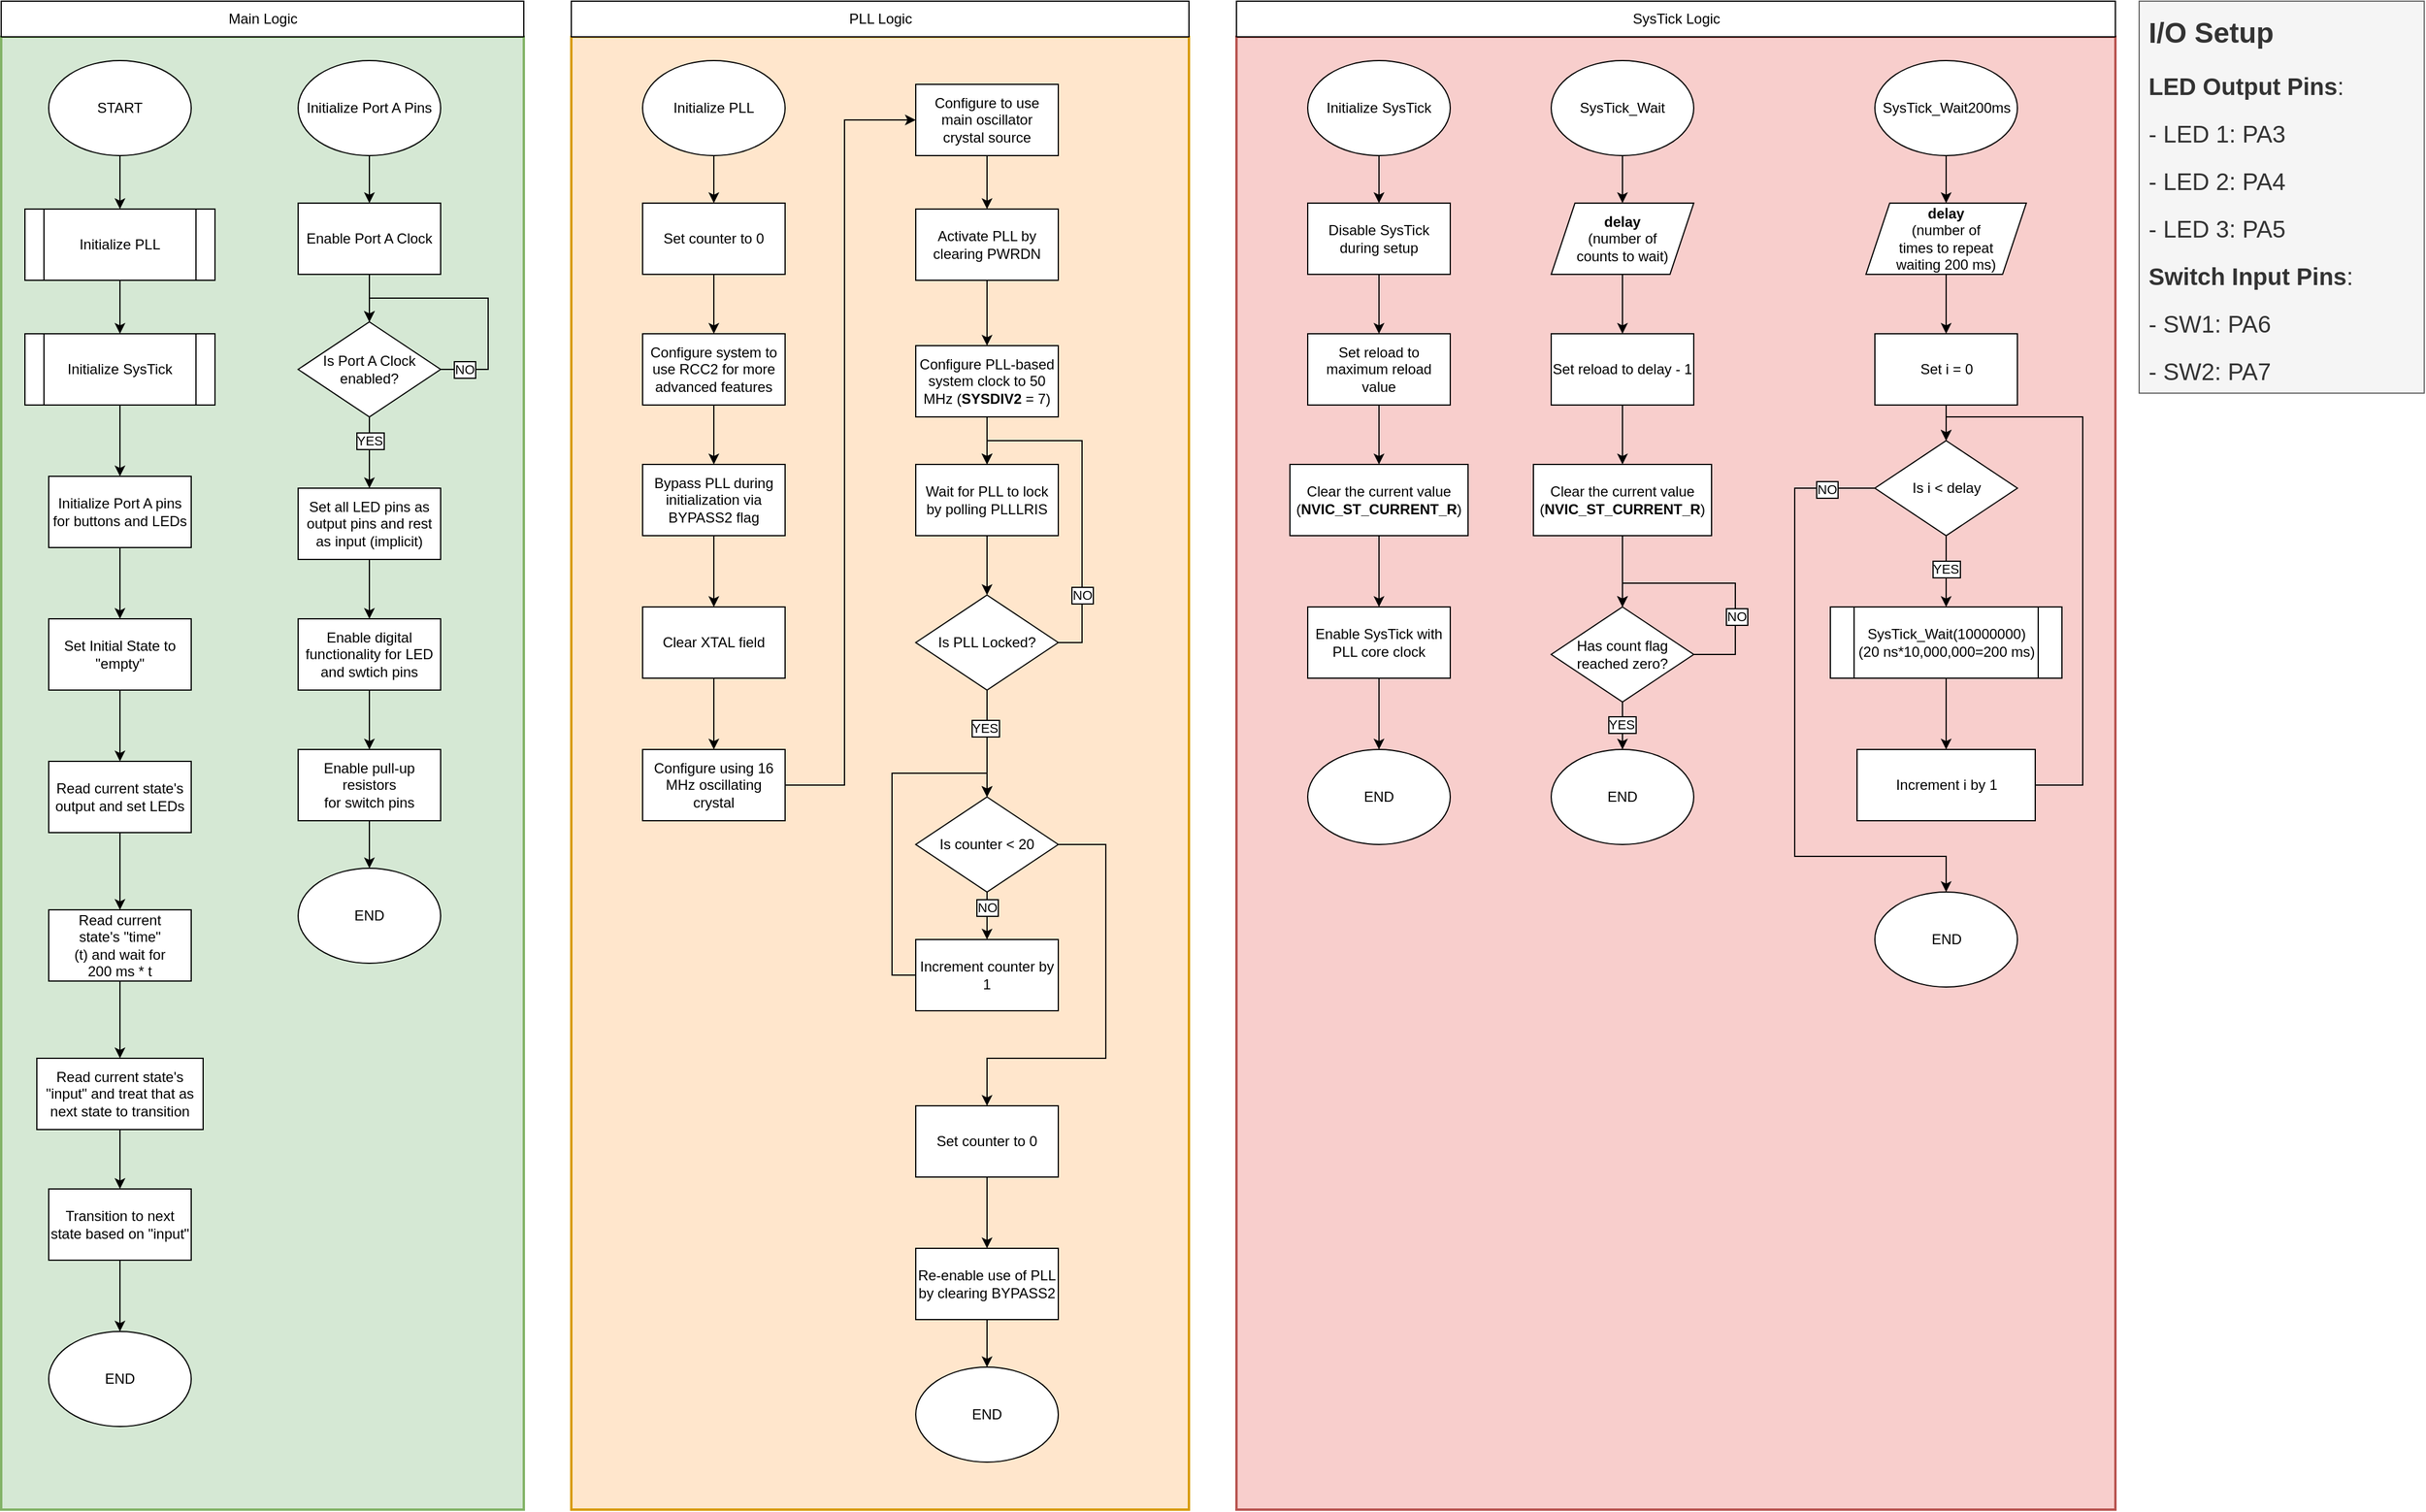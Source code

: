 <mxfile version="24.7.17">
  <diagram name="Page-1" id="Ybv_6fyQBnr24Chx0Xx0">
    <mxGraphModel dx="2442" dy="1662" grid="1" gridSize="10" guides="1" tooltips="1" connect="1" arrows="1" fold="1" page="1" pageScale="1" pageWidth="850" pageHeight="1100" math="0" shadow="0">
      <root>
        <mxCell id="0" />
        <mxCell id="1" parent="0" />
        <mxCell id="ixC7fo_xBta1fvAIzJk8-229" value="" style="rounded=0;whiteSpace=wrap;html=1;labelBorderColor=none;fillColor=#f8cecc;strokeWidth=2;strokeColor=#b85450;movable=0;resizable=0;rotatable=0;deletable=0;editable=0;locked=1;connectable=0;fillStyle=auto;" parent="1" vertex="1">
          <mxGeometry x="1080" y="40" width="740" height="1240" as="geometry" />
        </mxCell>
        <mxCell id="biSiaxHi5aM3qk9tD5Wr-33" value="" style="rounded=0;whiteSpace=wrap;html=1;labelBorderColor=none;fillColor=#d5e8d4;strokeWidth=2;strokeColor=#82b366;movable=0;resizable=0;rotatable=0;deletable=0;editable=0;locked=1;connectable=0;" parent="1" vertex="1">
          <mxGeometry x="40" y="40" width="440" height="1240" as="geometry" />
        </mxCell>
        <mxCell id="wnI7fO-KCwpsSU5Vq7I_-2" value="" style="edgeStyle=orthogonalEdgeStyle;rounded=0;orthogonalLoop=1;jettySize=auto;html=1;" edge="1" parent="1" source="biSiaxHi5aM3qk9tD5Wr-11" target="biSiaxHi5aM3qk9tD5Wr-17">
          <mxGeometry relative="1" as="geometry" />
        </mxCell>
        <mxCell id="biSiaxHi5aM3qk9tD5Wr-11" value="START" style="ellipse;whiteSpace=wrap;html=1;" parent="1" vertex="1">
          <mxGeometry x="80" y="60" width="120" height="80" as="geometry" />
        </mxCell>
        <mxCell id="wnI7fO-KCwpsSU5Vq7I_-1" value="" style="edgeStyle=orthogonalEdgeStyle;rounded=0;orthogonalLoop=1;jettySize=auto;html=1;" edge="1" parent="1" source="biSiaxHi5aM3qk9tD5Wr-17" target="biSiaxHi5aM3qk9tD5Wr-28">
          <mxGeometry relative="1" as="geometry" />
        </mxCell>
        <mxCell id="biSiaxHi5aM3qk9tD5Wr-17" value="Initialize PLL" style="shape=process;whiteSpace=wrap;html=1;backgroundOutline=1;" parent="1" vertex="1">
          <mxGeometry x="60" y="185" width="160" height="60" as="geometry" />
        </mxCell>
        <mxCell id="wnI7fO-KCwpsSU5Vq7I_-5" value="" style="edgeStyle=orthogonalEdgeStyle;rounded=0;orthogonalLoop=1;jettySize=auto;html=1;" edge="1" parent="1" source="biSiaxHi5aM3qk9tD5Wr-28" target="wnI7fO-KCwpsSU5Vq7I_-4">
          <mxGeometry relative="1" as="geometry" />
        </mxCell>
        <mxCell id="biSiaxHi5aM3qk9tD5Wr-28" value="Initialize SysTick" style="shape=process;whiteSpace=wrap;html=1;backgroundOutline=1;" parent="1" vertex="1">
          <mxGeometry x="60" y="290" width="160" height="60" as="geometry" />
        </mxCell>
        <mxCell id="biSiaxHi5aM3qk9tD5Wr-30" value="END" style="ellipse;whiteSpace=wrap;html=1;" parent="1" vertex="1">
          <mxGeometry x="80" y="1130" width="120" height="80" as="geometry" />
        </mxCell>
        <mxCell id="biSiaxHi5aM3qk9tD5Wr-34" value="Main Logic" style="text;html=1;align=center;verticalAlign=middle;resizable=0;points=[];autosize=1;strokeColor=default;fillColor=default;movable=0;rotatable=0;deletable=0;editable=0;locked=1;connectable=0;" parent="1" vertex="1">
          <mxGeometry x="40" y="10" width="440" height="30" as="geometry" />
        </mxCell>
        <mxCell id="a6NfM2UBTa-aN9WjV6J4-68" value="" style="rounded=0;whiteSpace=wrap;html=1;labelBorderColor=none;fillColor=#ffe6cc;strokeWidth=2;strokeColor=#d79b00;movable=0;resizable=0;rotatable=0;deletable=0;editable=0;locked=1;connectable=0;fillStyle=auto;" parent="1" vertex="1">
          <mxGeometry x="520" y="40" width="520" height="1240" as="geometry" />
        </mxCell>
        <mxCell id="mMBPz4RIToR52idvzMzK-47" value="PLL Logic" style="text;html=1;align=center;verticalAlign=middle;resizable=0;points=[];autosize=1;strokeColor=default;fillColor=default;movable=0;rotatable=0;deletable=0;editable=0;locked=1;connectable=0;" parent="1" vertex="1">
          <mxGeometry x="520" y="10" width="520" height="30" as="geometry" />
        </mxCell>
        <mxCell id="ixC7fo_xBta1fvAIzJk8-237" value="SysTick Logic" style="text;html=1;align=center;verticalAlign=middle;resizable=1;points=[];autosize=1;strokeColor=default;fillColor=default;movable=1;rotatable=1;deletable=1;editable=1;locked=0;connectable=1;" parent="1" vertex="1">
          <mxGeometry x="1080" y="10" width="740" height="30" as="geometry" />
        </mxCell>
        <mxCell id="ixC7fo_xBta1fvAIzJk8-435" value="" style="edgeStyle=orthogonalEdgeStyle;rounded=0;orthogonalLoop=1;jettySize=auto;html=1;" parent="1" source="ixC7fo_xBta1fvAIzJk8-239" target="ixC7fo_xBta1fvAIzJk8-390" edge="1">
          <mxGeometry relative="1" as="geometry" />
        </mxCell>
        <mxCell id="ixC7fo_xBta1fvAIzJk8-239" value="Initialize Port A Pins" style="ellipse;whiteSpace=wrap;html=1;" parent="1" vertex="1">
          <mxGeometry x="290" y="60" width="120" height="80" as="geometry" />
        </mxCell>
        <mxCell id="ixC7fo_xBta1fvAIzJk8-389" value="" style="edgeStyle=orthogonalEdgeStyle;rounded=0;orthogonalLoop=1;jettySize=auto;html=1;" parent="1" source="ixC7fo_xBta1fvAIzJk8-390" target="ixC7fo_xBta1fvAIzJk8-395" edge="1">
          <mxGeometry relative="1" as="geometry" />
        </mxCell>
        <mxCell id="ixC7fo_xBta1fvAIzJk8-390" value="Enable Port A Clock" style="rounded=0;whiteSpace=wrap;html=1;" parent="1" vertex="1">
          <mxGeometry x="290" y="180" width="120" height="60" as="geometry" />
        </mxCell>
        <mxCell id="ixC7fo_xBta1fvAIzJk8-393" value="" style="edgeStyle=orthogonalEdgeStyle;rounded=0;orthogonalLoop=1;jettySize=auto;html=1;entryX=0.5;entryY=0;entryDx=0;entryDy=0;" parent="1" source="ixC7fo_xBta1fvAIzJk8-395" target="ixC7fo_xBta1fvAIzJk8-400" edge="1">
          <mxGeometry relative="1" as="geometry">
            <mxPoint x="350" y="420" as="targetPoint" />
          </mxGeometry>
        </mxCell>
        <mxCell id="ixC7fo_xBta1fvAIzJk8-394" value="YES" style="edgeLabel;html=1;align=center;verticalAlign=middle;resizable=0;points=[];labelBorderColor=default;" parent="ixC7fo_xBta1fvAIzJk8-393" vertex="1" connectable="0">
          <mxGeometry x="0.101" relative="1" as="geometry">
            <mxPoint y="-13" as="offset" />
          </mxGeometry>
        </mxCell>
        <mxCell id="ixC7fo_xBta1fvAIzJk8-434" style="edgeStyle=orthogonalEdgeStyle;rounded=0;orthogonalLoop=1;jettySize=auto;html=1;exitX=1;exitY=0.5;exitDx=0;exitDy=0;" parent="1" source="ixC7fo_xBta1fvAIzJk8-395" edge="1">
          <mxGeometry relative="1" as="geometry">
            <mxPoint x="350" y="280" as="targetPoint" />
            <Array as="points">
              <mxPoint x="450" y="320" />
              <mxPoint x="450" y="260" />
              <mxPoint x="350" y="260" />
            </Array>
          </mxGeometry>
        </mxCell>
        <mxCell id="ixC7fo_xBta1fvAIzJk8-395" value="Is Port A Clock enabled?" style="rhombus;whiteSpace=wrap;html=1;" parent="1" vertex="1">
          <mxGeometry x="290" y="280" width="120" height="80" as="geometry" />
        </mxCell>
        <mxCell id="ixC7fo_xBta1fvAIzJk8-398" value="NO" style="edgeLabel;html=1;align=center;verticalAlign=middle;resizable=0;points=[];labelBorderColor=default;" parent="1" vertex="1" connectable="0">
          <mxGeometry x="430" y="320" as="geometry" />
        </mxCell>
        <mxCell id="ixC7fo_xBta1fvAIzJk8-399" value="" style="edgeStyle=orthogonalEdgeStyle;rounded=0;orthogonalLoop=1;jettySize=auto;html=1;" parent="1" source="ixC7fo_xBta1fvAIzJk8-400" edge="1">
          <mxGeometry relative="1" as="geometry">
            <mxPoint x="350" y="530" as="targetPoint" />
          </mxGeometry>
        </mxCell>
        <mxCell id="ixC7fo_xBta1fvAIzJk8-400" value="Set all LED pins as output pins and rest as input (implicit)" style="whiteSpace=wrap;html=1;rounded=0;" parent="1" vertex="1">
          <mxGeometry x="290" y="420" width="120" height="60" as="geometry" />
        </mxCell>
        <mxCell id="ixC7fo_xBta1fvAIzJk8-403" value="" style="edgeStyle=orthogonalEdgeStyle;rounded=0;orthogonalLoop=1;jettySize=auto;html=1;entryX=0.5;entryY=0;entryDx=0;entryDy=0;" parent="1" source="ixC7fo_xBta1fvAIzJk8-404" target="ixC7fo_xBta1fvAIzJk8-431" edge="1">
          <mxGeometry relative="1" as="geometry">
            <mxPoint x="350" y="640" as="targetPoint" />
          </mxGeometry>
        </mxCell>
        <mxCell id="ixC7fo_xBta1fvAIzJk8-404" value="Enable digital functionality for LED and swtich pins" style="whiteSpace=wrap;html=1;rounded=0;" parent="1" vertex="1">
          <mxGeometry x="290" y="530" width="120" height="60" as="geometry" />
        </mxCell>
        <mxCell id="ixC7fo_xBta1fvAIzJk8-409" value="END" style="ellipse;whiteSpace=wrap;html=1;" parent="1" vertex="1">
          <mxGeometry x="290" y="740" width="120" height="80" as="geometry" />
        </mxCell>
        <mxCell id="ixC7fo_xBta1fvAIzJk8-433" value="" style="edgeStyle=orthogonalEdgeStyle;rounded=0;orthogonalLoop=1;jettySize=auto;html=1;" parent="1" source="ixC7fo_xBta1fvAIzJk8-431" target="ixC7fo_xBta1fvAIzJk8-409" edge="1">
          <mxGeometry relative="1" as="geometry" />
        </mxCell>
        <mxCell id="ixC7fo_xBta1fvAIzJk8-431" value="Enable pull-up resistors&lt;div&gt;for switch pins&lt;/div&gt;" style="whiteSpace=wrap;html=1;rounded=0;" parent="1" vertex="1">
          <mxGeometry x="290" y="640" width="120" height="60" as="geometry" />
        </mxCell>
        <mxCell id="ixC7fo_xBta1fvAIzJk8-588" value="&lt;h1 style=&quot;margin-top: 0px; line-height: 120%;&quot;&gt;I/O Setup&lt;/h1&gt;&lt;p style=&quot;line-height: 100%; font-size: 20px;&quot;&gt;&lt;font style=&quot;font-size: 20px;&quot;&gt;&lt;b style=&quot;&quot;&gt;LED Output Pins&lt;/b&gt;:&lt;/font&gt;&lt;/p&gt;&lt;p style=&quot;line-height: 100%; font-size: 20px;&quot;&gt;&lt;font style=&quot;font-size: 20px;&quot;&gt;- LED 1: PA3&lt;/font&gt;&lt;/p&gt;&lt;p style=&quot;line-height: 100%; font-size: 20px;&quot;&gt;&lt;font style=&quot;font-size: 20px;&quot;&gt;- LED 2: PA4&lt;br&gt;&lt;/font&gt;&lt;/p&gt;&lt;p style=&quot;line-height: 100%; font-size: 20px;&quot;&gt;&lt;font style=&quot;font-size: 20px;&quot;&gt;- LED 3: PA5&lt;/font&gt;&lt;/p&gt;&lt;p style=&quot;line-height: 100%; font-size: 20px;&quot;&gt;&lt;font style=&quot;font-size: 20px;&quot;&gt;&lt;b&gt;Switch Input Pins&lt;/b&gt;:&lt;/font&gt;&lt;/p&gt;&lt;p style=&quot;line-height: 100%; font-size: 20px;&quot;&gt;&lt;font style=&quot;font-size: 20px;&quot;&gt;- SW1: PA6&lt;/font&gt;&lt;/p&gt;&lt;p style=&quot;line-height: 100%; font-size: 20px;&quot;&gt;&lt;font style=&quot;font-size: 20px;&quot;&gt;- SW2: PA7&lt;br&gt;&lt;/font&gt;&lt;/p&gt;" style="text;html=1;whiteSpace=wrap;overflow=hidden;rounded=0;fillColor=#f5f5f5;fontColor=#333333;strokeColor=#666666;spacingLeft=0;spacingBottom=0;spacing=8;" parent="1" vertex="1">
          <mxGeometry x="1840" y="10" width="240" height="330" as="geometry" />
        </mxCell>
        <mxCell id="wnI7fO-KCwpsSU5Vq7I_-7" value="" style="edgeStyle=orthogonalEdgeStyle;rounded=0;orthogonalLoop=1;jettySize=auto;html=1;" edge="1" parent="1" source="wnI7fO-KCwpsSU5Vq7I_-4" target="wnI7fO-KCwpsSU5Vq7I_-6">
          <mxGeometry relative="1" as="geometry" />
        </mxCell>
        <mxCell id="wnI7fO-KCwpsSU5Vq7I_-4" value="Initialize Port A pins for buttons and LEDs" style="whiteSpace=wrap;html=1;" vertex="1" parent="1">
          <mxGeometry x="80" y="410" width="120" height="60" as="geometry" />
        </mxCell>
        <mxCell id="wnI7fO-KCwpsSU5Vq7I_-10" value="" style="edgeStyle=orthogonalEdgeStyle;rounded=0;orthogonalLoop=1;jettySize=auto;html=1;" edge="1" parent="1" source="wnI7fO-KCwpsSU5Vq7I_-6" target="wnI7fO-KCwpsSU5Vq7I_-8">
          <mxGeometry relative="1" as="geometry" />
        </mxCell>
        <mxCell id="wnI7fO-KCwpsSU5Vq7I_-6" value="Set Initial State to &quot;empty&quot;" style="whiteSpace=wrap;html=1;" vertex="1" parent="1">
          <mxGeometry x="80" y="530" width="120" height="60" as="geometry" />
        </mxCell>
        <mxCell id="wnI7fO-KCwpsSU5Vq7I_-11" value="" style="edgeStyle=orthogonalEdgeStyle;rounded=0;orthogonalLoop=1;jettySize=auto;html=1;" edge="1" parent="1" source="wnI7fO-KCwpsSU5Vq7I_-8" target="wnI7fO-KCwpsSU5Vq7I_-9">
          <mxGeometry relative="1" as="geometry" />
        </mxCell>
        <mxCell id="wnI7fO-KCwpsSU5Vq7I_-8" value="Read current state&#39;s output and set LEDs" style="whiteSpace=wrap;html=1;" vertex="1" parent="1">
          <mxGeometry x="80" y="650" width="120" height="60" as="geometry" />
        </mxCell>
        <mxCell id="wnI7fO-KCwpsSU5Vq7I_-14" value="" style="edgeStyle=orthogonalEdgeStyle;rounded=0;orthogonalLoop=1;jettySize=auto;html=1;" edge="1" parent="1" source="wnI7fO-KCwpsSU5Vq7I_-9" target="wnI7fO-KCwpsSU5Vq7I_-13">
          <mxGeometry relative="1" as="geometry" />
        </mxCell>
        <mxCell id="wnI7fO-KCwpsSU5Vq7I_-9" value="Read current&lt;br&gt;state&#39;s &quot;time&quot;&lt;div&gt;(t) and wait for&lt;br&gt;200 ms * t&lt;/div&gt;" style="whiteSpace=wrap;html=1;" vertex="1" parent="1">
          <mxGeometry x="80" y="775" width="120" height="60" as="geometry" />
        </mxCell>
        <mxCell id="wnI7fO-KCwpsSU5Vq7I_-16" value="" style="edgeStyle=orthogonalEdgeStyle;rounded=0;orthogonalLoop=1;jettySize=auto;html=1;" edge="1" parent="1" source="wnI7fO-KCwpsSU5Vq7I_-13" target="wnI7fO-KCwpsSU5Vq7I_-15">
          <mxGeometry relative="1" as="geometry" />
        </mxCell>
        <mxCell id="wnI7fO-KCwpsSU5Vq7I_-13" value="Read current state&#39;s &quot;input&quot; and treat that as next state to transition" style="whiteSpace=wrap;html=1;" vertex="1" parent="1">
          <mxGeometry x="70" y="900" width="140" height="60" as="geometry" />
        </mxCell>
        <mxCell id="wnI7fO-KCwpsSU5Vq7I_-17" value="" style="edgeStyle=orthogonalEdgeStyle;rounded=0;orthogonalLoop=1;jettySize=auto;html=1;" edge="1" parent="1" source="wnI7fO-KCwpsSU5Vq7I_-15" target="biSiaxHi5aM3qk9tD5Wr-30">
          <mxGeometry relative="1" as="geometry" />
        </mxCell>
        <mxCell id="wnI7fO-KCwpsSU5Vq7I_-15" value="Transition to next state based on &quot;input&quot;" style="whiteSpace=wrap;html=1;" vertex="1" parent="1">
          <mxGeometry x="80" y="1010" width="120" height="60" as="geometry" />
        </mxCell>
        <mxCell id="wnI7fO-KCwpsSU5Vq7I_-22" value="" style="edgeStyle=orthogonalEdgeStyle;rounded=0;orthogonalLoop=1;jettySize=auto;html=1;" edge="1" parent="1" source="wnI7fO-KCwpsSU5Vq7I_-19" target="wnI7fO-KCwpsSU5Vq7I_-21">
          <mxGeometry relative="1" as="geometry" />
        </mxCell>
        <mxCell id="wnI7fO-KCwpsSU5Vq7I_-19" value="Initialize PLL" style="ellipse;whiteSpace=wrap;html=1;" vertex="1" parent="1">
          <mxGeometry x="580" y="60" width="120" height="80" as="geometry" />
        </mxCell>
        <mxCell id="wnI7fO-KCwpsSU5Vq7I_-25" value="" style="edgeStyle=orthogonalEdgeStyle;rounded=0;orthogonalLoop=1;jettySize=auto;html=1;" edge="1" parent="1" source="wnI7fO-KCwpsSU5Vq7I_-21" target="wnI7fO-KCwpsSU5Vq7I_-23">
          <mxGeometry relative="1" as="geometry" />
        </mxCell>
        <mxCell id="wnI7fO-KCwpsSU5Vq7I_-21" value="Set counter to 0" style="rounded=0;whiteSpace=wrap;html=1;" vertex="1" parent="1">
          <mxGeometry x="580" y="180" width="120" height="60" as="geometry" />
        </mxCell>
        <mxCell id="wnI7fO-KCwpsSU5Vq7I_-26" value="" style="edgeStyle=orthogonalEdgeStyle;rounded=0;orthogonalLoop=1;jettySize=auto;html=1;" edge="1" parent="1" source="wnI7fO-KCwpsSU5Vq7I_-23" target="wnI7fO-KCwpsSU5Vq7I_-24">
          <mxGeometry relative="1" as="geometry" />
        </mxCell>
        <mxCell id="wnI7fO-KCwpsSU5Vq7I_-23" value="Configure system to use RCC2 for more advanced features" style="rounded=0;whiteSpace=wrap;html=1;" vertex="1" parent="1">
          <mxGeometry x="580" y="290" width="120" height="60" as="geometry" />
        </mxCell>
        <mxCell id="wnI7fO-KCwpsSU5Vq7I_-28" value="" style="edgeStyle=orthogonalEdgeStyle;rounded=0;orthogonalLoop=1;jettySize=auto;html=1;" edge="1" parent="1" source="wnI7fO-KCwpsSU5Vq7I_-24" target="wnI7fO-KCwpsSU5Vq7I_-27">
          <mxGeometry relative="1" as="geometry" />
        </mxCell>
        <mxCell id="wnI7fO-KCwpsSU5Vq7I_-24" value="Bypass PLL during initialization via BYPASS2 flag" style="rounded=0;whiteSpace=wrap;html=1;" vertex="1" parent="1">
          <mxGeometry x="580" y="400" width="120" height="60" as="geometry" />
        </mxCell>
        <mxCell id="wnI7fO-KCwpsSU5Vq7I_-32" value="" style="edgeStyle=orthogonalEdgeStyle;rounded=0;orthogonalLoop=1;jettySize=auto;html=1;" edge="1" parent="1" source="wnI7fO-KCwpsSU5Vq7I_-27" target="wnI7fO-KCwpsSU5Vq7I_-30">
          <mxGeometry relative="1" as="geometry" />
        </mxCell>
        <mxCell id="wnI7fO-KCwpsSU5Vq7I_-27" value="Clear XTAL field" style="rounded=0;whiteSpace=wrap;html=1;" vertex="1" parent="1">
          <mxGeometry x="580" y="520" width="120" height="60" as="geometry" />
        </mxCell>
        <mxCell id="wnI7fO-KCwpsSU5Vq7I_-39" value="" style="edgeStyle=orthogonalEdgeStyle;rounded=0;orthogonalLoop=1;jettySize=auto;html=1;" edge="1" parent="1" source="wnI7fO-KCwpsSU5Vq7I_-29" target="wnI7fO-KCwpsSU5Vq7I_-31">
          <mxGeometry relative="1" as="geometry" />
        </mxCell>
        <mxCell id="wnI7fO-KCwpsSU5Vq7I_-29" value="Configure to use&lt;br&gt;main oscillator&lt;br&gt;crystal source" style="rounded=0;whiteSpace=wrap;html=1;" vertex="1" parent="1">
          <mxGeometry x="810" y="80" width="120" height="60" as="geometry" />
        </mxCell>
        <mxCell id="wnI7fO-KCwpsSU5Vq7I_-33" value="" style="edgeStyle=orthogonalEdgeStyle;rounded=0;orthogonalLoop=1;jettySize=auto;html=1;" edge="1" parent="1" source="wnI7fO-KCwpsSU5Vq7I_-30" target="wnI7fO-KCwpsSU5Vq7I_-29">
          <mxGeometry relative="1" as="geometry">
            <Array as="points">
              <mxPoint x="750" y="670" />
              <mxPoint x="750" y="110" />
            </Array>
          </mxGeometry>
        </mxCell>
        <mxCell id="wnI7fO-KCwpsSU5Vq7I_-30" value="Configure using 16 MHz oscillating crystal" style="rounded=0;whiteSpace=wrap;html=1;" vertex="1" parent="1">
          <mxGeometry x="580" y="640" width="120" height="60" as="geometry" />
        </mxCell>
        <mxCell id="wnI7fO-KCwpsSU5Vq7I_-40" value="" style="edgeStyle=orthogonalEdgeStyle;rounded=0;orthogonalLoop=1;jettySize=auto;html=1;" edge="1" parent="1" source="wnI7fO-KCwpsSU5Vq7I_-31" target="wnI7fO-KCwpsSU5Vq7I_-34">
          <mxGeometry relative="1" as="geometry" />
        </mxCell>
        <mxCell id="wnI7fO-KCwpsSU5Vq7I_-31" value="Activate PLL by clearing PWRDN" style="rounded=0;whiteSpace=wrap;html=1;" vertex="1" parent="1">
          <mxGeometry x="810" y="185" width="120" height="60" as="geometry" />
        </mxCell>
        <mxCell id="wnI7fO-KCwpsSU5Vq7I_-41" value="" style="edgeStyle=orthogonalEdgeStyle;rounded=0;orthogonalLoop=1;jettySize=auto;html=1;" edge="1" parent="1" source="wnI7fO-KCwpsSU5Vq7I_-34" target="wnI7fO-KCwpsSU5Vq7I_-35">
          <mxGeometry relative="1" as="geometry" />
        </mxCell>
        <mxCell id="wnI7fO-KCwpsSU5Vq7I_-34" value="Configure PLL-based system clock to 50 MHz (&lt;b&gt;SYSDIV2&lt;/b&gt; = 7)" style="rounded=0;whiteSpace=wrap;html=1;" vertex="1" parent="1">
          <mxGeometry x="810" y="300" width="120" height="60" as="geometry" />
        </mxCell>
        <mxCell id="wnI7fO-KCwpsSU5Vq7I_-47" value="" style="edgeStyle=orthogonalEdgeStyle;rounded=0;orthogonalLoop=1;jettySize=auto;html=1;" edge="1" parent="1" source="wnI7fO-KCwpsSU5Vq7I_-35" target="wnI7fO-KCwpsSU5Vq7I_-42">
          <mxGeometry relative="1" as="geometry" />
        </mxCell>
        <mxCell id="wnI7fO-KCwpsSU5Vq7I_-35" value="Wait for PLL to lock by polling PLLLRIS" style="rounded=0;whiteSpace=wrap;html=1;" vertex="1" parent="1">
          <mxGeometry x="810" y="400" width="120" height="60" as="geometry" />
        </mxCell>
        <mxCell id="wnI7fO-KCwpsSU5Vq7I_-55" value="" style="edgeStyle=orthogonalEdgeStyle;rounded=0;orthogonalLoop=1;jettySize=auto;html=1;" edge="1" parent="1" source="wnI7fO-KCwpsSU5Vq7I_-36" target="wnI7fO-KCwpsSU5Vq7I_-54">
          <mxGeometry relative="1" as="geometry" />
        </mxCell>
        <mxCell id="wnI7fO-KCwpsSU5Vq7I_-36" value="Re-enable use of PLL by clearing BYPASS2" style="rounded=0;whiteSpace=wrap;html=1;" vertex="1" parent="1">
          <mxGeometry x="810" y="1060" width="120" height="60" as="geometry" />
        </mxCell>
        <mxCell id="wnI7fO-KCwpsSU5Vq7I_-49" style="edgeStyle=orthogonalEdgeStyle;rounded=0;orthogonalLoop=1;jettySize=auto;html=1;exitX=0;exitY=0.5;exitDx=0;exitDy=0;entryX=0.5;entryY=0;entryDx=0;entryDy=0;" edge="1" parent="1" source="wnI7fO-KCwpsSU5Vq7I_-37" target="wnI7fO-KCwpsSU5Vq7I_-38">
          <mxGeometry relative="1" as="geometry">
            <Array as="points">
              <mxPoint x="790" y="830" />
              <mxPoint x="790" y="660" />
              <mxPoint x="870" y="660" />
            </Array>
          </mxGeometry>
        </mxCell>
        <mxCell id="wnI7fO-KCwpsSU5Vq7I_-37" value="Increment counter by 1" style="rounded=0;whiteSpace=wrap;html=1;" vertex="1" parent="1">
          <mxGeometry x="810" y="800" width="120" height="60" as="geometry" />
        </mxCell>
        <mxCell id="wnI7fO-KCwpsSU5Vq7I_-48" value="" style="edgeStyle=orthogonalEdgeStyle;rounded=0;orthogonalLoop=1;jettySize=auto;html=1;" edge="1" parent="1" source="wnI7fO-KCwpsSU5Vq7I_-38" target="wnI7fO-KCwpsSU5Vq7I_-37">
          <mxGeometry relative="1" as="geometry" />
        </mxCell>
        <mxCell id="wnI7fO-KCwpsSU5Vq7I_-50" value="NO" style="edgeLabel;html=1;align=center;verticalAlign=middle;resizable=0;points=[];labelBorderColor=default;" vertex="1" connectable="0" parent="wnI7fO-KCwpsSU5Vq7I_-48">
          <mxGeometry x="-0.356" relative="1" as="geometry">
            <mxPoint as="offset" />
          </mxGeometry>
        </mxCell>
        <mxCell id="wnI7fO-KCwpsSU5Vq7I_-52" style="edgeStyle=orthogonalEdgeStyle;rounded=0;orthogonalLoop=1;jettySize=auto;html=1;exitX=1;exitY=0.5;exitDx=0;exitDy=0;entryX=0.5;entryY=0;entryDx=0;entryDy=0;" edge="1" parent="1" source="wnI7fO-KCwpsSU5Vq7I_-38" target="wnI7fO-KCwpsSU5Vq7I_-51">
          <mxGeometry relative="1" as="geometry">
            <Array as="points">
              <mxPoint x="970" y="720" />
              <mxPoint x="970" y="900" />
              <mxPoint x="870" y="900" />
            </Array>
          </mxGeometry>
        </mxCell>
        <mxCell id="wnI7fO-KCwpsSU5Vq7I_-38" value="Is counter &amp;lt; 20" style="rhombus;whiteSpace=wrap;html=1;" vertex="1" parent="1">
          <mxGeometry x="810" y="680" width="120" height="80" as="geometry" />
        </mxCell>
        <mxCell id="wnI7fO-KCwpsSU5Vq7I_-43" style="edgeStyle=orthogonalEdgeStyle;rounded=0;orthogonalLoop=1;jettySize=auto;html=1;entryX=0.5;entryY=0;entryDx=0;entryDy=0;exitX=1;exitY=0.5;exitDx=0;exitDy=0;" edge="1" parent="1" source="wnI7fO-KCwpsSU5Vq7I_-42" target="wnI7fO-KCwpsSU5Vq7I_-35">
          <mxGeometry relative="1" as="geometry" />
        </mxCell>
        <mxCell id="wnI7fO-KCwpsSU5Vq7I_-44" value="NO" style="edgeLabel;html=1;align=center;verticalAlign=middle;resizable=0;points=[];labelBorderColor=default;" vertex="1" connectable="0" parent="wnI7fO-KCwpsSU5Vq7I_-43">
          <mxGeometry x="-0.343" y="-2" relative="1" as="geometry">
            <mxPoint x="-2" y="35" as="offset" />
          </mxGeometry>
        </mxCell>
        <mxCell id="wnI7fO-KCwpsSU5Vq7I_-45" value="" style="edgeStyle=orthogonalEdgeStyle;rounded=0;orthogonalLoop=1;jettySize=auto;html=1;" edge="1" parent="1" source="wnI7fO-KCwpsSU5Vq7I_-42" target="wnI7fO-KCwpsSU5Vq7I_-38">
          <mxGeometry relative="1" as="geometry" />
        </mxCell>
        <mxCell id="wnI7fO-KCwpsSU5Vq7I_-46" value="YES" style="edgeLabel;html=1;align=center;verticalAlign=middle;resizable=0;points=[];labelBorderColor=default;" vertex="1" connectable="0" parent="wnI7fO-KCwpsSU5Vq7I_-45">
          <mxGeometry x="-0.303" y="-2" relative="1" as="geometry">
            <mxPoint as="offset" />
          </mxGeometry>
        </mxCell>
        <mxCell id="wnI7fO-KCwpsSU5Vq7I_-42" value="Is PLL Locked?" style="rhombus;whiteSpace=wrap;html=1;" vertex="1" parent="1">
          <mxGeometry x="810" y="510" width="120" height="80" as="geometry" />
        </mxCell>
        <mxCell id="wnI7fO-KCwpsSU5Vq7I_-53" value="" style="edgeStyle=orthogonalEdgeStyle;rounded=0;orthogonalLoop=1;jettySize=auto;html=1;" edge="1" parent="1" source="wnI7fO-KCwpsSU5Vq7I_-51" target="wnI7fO-KCwpsSU5Vq7I_-36">
          <mxGeometry relative="1" as="geometry" />
        </mxCell>
        <mxCell id="wnI7fO-KCwpsSU5Vq7I_-51" value="Set counter to 0" style="rounded=0;whiteSpace=wrap;html=1;" vertex="1" parent="1">
          <mxGeometry x="810" y="940" width="120" height="60" as="geometry" />
        </mxCell>
        <mxCell id="wnI7fO-KCwpsSU5Vq7I_-54" value="END" style="ellipse;whiteSpace=wrap;html=1;" vertex="1" parent="1">
          <mxGeometry x="810" y="1160" width="120" height="80" as="geometry" />
        </mxCell>
        <mxCell id="wnI7fO-KCwpsSU5Vq7I_-67" value="" style="edgeStyle=orthogonalEdgeStyle;rounded=0;orthogonalLoop=1;jettySize=auto;html=1;" edge="1" parent="1" source="wnI7fO-KCwpsSU5Vq7I_-68" target="wnI7fO-KCwpsSU5Vq7I_-70">
          <mxGeometry relative="1" as="geometry" />
        </mxCell>
        <mxCell id="wnI7fO-KCwpsSU5Vq7I_-68" value="Initialize SysTick" style="ellipse;whiteSpace=wrap;html=1;" vertex="1" parent="1">
          <mxGeometry x="1140" y="60" width="120" height="80" as="geometry" />
        </mxCell>
        <mxCell id="wnI7fO-KCwpsSU5Vq7I_-69" value="" style="edgeStyle=orthogonalEdgeStyle;rounded=0;orthogonalLoop=1;jettySize=auto;html=1;" edge="1" parent="1" source="wnI7fO-KCwpsSU5Vq7I_-70" target="wnI7fO-KCwpsSU5Vq7I_-72">
          <mxGeometry relative="1" as="geometry" />
        </mxCell>
        <mxCell id="wnI7fO-KCwpsSU5Vq7I_-70" value="Disable SysTick during setup" style="rounded=0;whiteSpace=wrap;html=1;" vertex="1" parent="1">
          <mxGeometry x="1140" y="180" width="120" height="60" as="geometry" />
        </mxCell>
        <mxCell id="wnI7fO-KCwpsSU5Vq7I_-71" value="" style="edgeStyle=orthogonalEdgeStyle;rounded=0;orthogonalLoop=1;jettySize=auto;html=1;" edge="1" parent="1" source="wnI7fO-KCwpsSU5Vq7I_-72" target="wnI7fO-KCwpsSU5Vq7I_-74">
          <mxGeometry relative="1" as="geometry" />
        </mxCell>
        <mxCell id="wnI7fO-KCwpsSU5Vq7I_-72" value="Set reload to maximum reload value" style="rounded=0;whiteSpace=wrap;html=1;" vertex="1" parent="1">
          <mxGeometry x="1140" y="290" width="120" height="60" as="geometry" />
        </mxCell>
        <mxCell id="wnI7fO-KCwpsSU5Vq7I_-73" value="" style="edgeStyle=orthogonalEdgeStyle;rounded=0;orthogonalLoop=1;jettySize=auto;html=1;" edge="1" parent="1" source="wnI7fO-KCwpsSU5Vq7I_-74" target="wnI7fO-KCwpsSU5Vq7I_-76">
          <mxGeometry relative="1" as="geometry" />
        </mxCell>
        <mxCell id="wnI7fO-KCwpsSU5Vq7I_-74" value="Clear the current value (&lt;b&gt;NVIC_ST_CURRENT_R&lt;/b&gt;)" style="rounded=0;whiteSpace=wrap;html=1;" vertex="1" parent="1">
          <mxGeometry x="1125" y="400" width="150" height="60" as="geometry" />
        </mxCell>
        <mxCell id="wnI7fO-KCwpsSU5Vq7I_-79" value="" style="edgeStyle=orthogonalEdgeStyle;rounded=0;orthogonalLoop=1;jettySize=auto;html=1;" edge="1" parent="1" source="wnI7fO-KCwpsSU5Vq7I_-76" target="wnI7fO-KCwpsSU5Vq7I_-78">
          <mxGeometry relative="1" as="geometry" />
        </mxCell>
        <mxCell id="wnI7fO-KCwpsSU5Vq7I_-76" value="Enable SysTick with PLL core clock" style="rounded=0;whiteSpace=wrap;html=1;" vertex="1" parent="1">
          <mxGeometry x="1140" y="520" width="120" height="60" as="geometry" />
        </mxCell>
        <mxCell id="wnI7fO-KCwpsSU5Vq7I_-78" value="END" style="ellipse;whiteSpace=wrap;html=1;" vertex="1" parent="1">
          <mxGeometry x="1140" y="640" width="120" height="80" as="geometry" />
        </mxCell>
        <mxCell id="wnI7fO-KCwpsSU5Vq7I_-93" value="" style="edgeStyle=orthogonalEdgeStyle;rounded=0;orthogonalLoop=1;jettySize=auto;html=1;" edge="1" parent="1" source="wnI7fO-KCwpsSU5Vq7I_-82" target="wnI7fO-KCwpsSU5Vq7I_-92">
          <mxGeometry relative="1" as="geometry" />
        </mxCell>
        <mxCell id="wnI7fO-KCwpsSU5Vq7I_-82" value="SysTick_Wait" style="ellipse;whiteSpace=wrap;html=1;" vertex="1" parent="1">
          <mxGeometry x="1345" y="60" width="120" height="80" as="geometry" />
        </mxCell>
        <mxCell id="wnI7fO-KCwpsSU5Vq7I_-97" value="" style="edgeStyle=orthogonalEdgeStyle;rounded=0;orthogonalLoop=1;jettySize=auto;html=1;" edge="1" parent="1" source="wnI7fO-KCwpsSU5Vq7I_-84" target="wnI7fO-KCwpsSU5Vq7I_-88">
          <mxGeometry relative="1" as="geometry" />
        </mxCell>
        <mxCell id="wnI7fO-KCwpsSU5Vq7I_-84" value="Set reload to delay - 1" style="rounded=0;whiteSpace=wrap;html=1;" vertex="1" parent="1">
          <mxGeometry x="1345" y="290" width="120" height="60" as="geometry" />
        </mxCell>
        <mxCell id="wnI7fO-KCwpsSU5Vq7I_-87" value="" style="edgeStyle=orthogonalEdgeStyle;rounded=0;orthogonalLoop=1;jettySize=auto;html=1;entryX=0.5;entryY=0;entryDx=0;entryDy=0;" edge="1" parent="1" source="wnI7fO-KCwpsSU5Vq7I_-88" target="wnI7fO-KCwpsSU5Vq7I_-96">
          <mxGeometry relative="1" as="geometry">
            <mxPoint x="1405" y="520" as="targetPoint" />
          </mxGeometry>
        </mxCell>
        <mxCell id="wnI7fO-KCwpsSU5Vq7I_-88" value="Clear the current value (&lt;b&gt;NVIC_ST_CURRENT_R&lt;/b&gt;)" style="rounded=0;whiteSpace=wrap;html=1;" vertex="1" parent="1">
          <mxGeometry x="1330" y="400" width="150" height="60" as="geometry" />
        </mxCell>
        <mxCell id="wnI7fO-KCwpsSU5Vq7I_-91" value="END" style="ellipse;whiteSpace=wrap;html=1;" vertex="1" parent="1">
          <mxGeometry x="1345" y="640" width="120" height="80" as="geometry" />
        </mxCell>
        <mxCell id="wnI7fO-KCwpsSU5Vq7I_-94" value="" style="edgeStyle=orthogonalEdgeStyle;rounded=0;orthogonalLoop=1;jettySize=auto;html=1;" edge="1" parent="1" source="wnI7fO-KCwpsSU5Vq7I_-92" target="wnI7fO-KCwpsSU5Vq7I_-84">
          <mxGeometry relative="1" as="geometry" />
        </mxCell>
        <mxCell id="wnI7fO-KCwpsSU5Vq7I_-92" value="&lt;b&gt;delay&lt;/b&gt;&lt;br&gt;(number of&lt;div&gt;counts to wait)&lt;/div&gt;" style="shape=parallelogram;perimeter=parallelogramPerimeter;whiteSpace=wrap;html=1;fixedSize=1;" vertex="1" parent="1">
          <mxGeometry x="1345" y="180" width="120" height="60" as="geometry" />
        </mxCell>
        <mxCell id="wnI7fO-KCwpsSU5Vq7I_-101" value="" style="edgeStyle=orthogonalEdgeStyle;rounded=0;orthogonalLoop=1;jettySize=auto;html=1;" edge="1" parent="1" source="wnI7fO-KCwpsSU5Vq7I_-96" target="wnI7fO-KCwpsSU5Vq7I_-91">
          <mxGeometry relative="1" as="geometry" />
        </mxCell>
        <mxCell id="wnI7fO-KCwpsSU5Vq7I_-102" value="YES" style="edgeLabel;html=1;align=center;verticalAlign=middle;resizable=0;points=[];labelBorderColor=default;" vertex="1" connectable="0" parent="wnI7fO-KCwpsSU5Vq7I_-101">
          <mxGeometry x="-0.087" y="-1" relative="1" as="geometry">
            <mxPoint as="offset" />
          </mxGeometry>
        </mxCell>
        <mxCell id="wnI7fO-KCwpsSU5Vq7I_-96" value="Has count flag reached zero?" style="rhombus;whiteSpace=wrap;html=1;" vertex="1" parent="1">
          <mxGeometry x="1345" y="520" width="120" height="80" as="geometry" />
        </mxCell>
        <mxCell id="wnI7fO-KCwpsSU5Vq7I_-99" style="edgeStyle=orthogonalEdgeStyle;rounded=0;orthogonalLoop=1;jettySize=auto;html=1;entryX=0.5;entryY=0;entryDx=0;entryDy=0;exitX=1;exitY=0.5;exitDx=0;exitDy=0;" edge="1" parent="1" source="wnI7fO-KCwpsSU5Vq7I_-96" target="wnI7fO-KCwpsSU5Vq7I_-96">
          <mxGeometry relative="1" as="geometry">
            <Array as="points">
              <mxPoint x="1500" y="560" />
              <mxPoint x="1500" y="500" />
              <mxPoint x="1405" y="500" />
            </Array>
          </mxGeometry>
        </mxCell>
        <mxCell id="wnI7fO-KCwpsSU5Vq7I_-100" value="NO" style="edgeLabel;html=1;align=center;verticalAlign=middle;resizable=0;points=[];labelBorderColor=default;" vertex="1" connectable="0" parent="wnI7fO-KCwpsSU5Vq7I_-99">
          <mxGeometry x="-0.36" y="-1" relative="1" as="geometry">
            <mxPoint as="offset" />
          </mxGeometry>
        </mxCell>
        <mxCell id="wnI7fO-KCwpsSU5Vq7I_-103" value="" style="edgeStyle=orthogonalEdgeStyle;rounded=0;orthogonalLoop=1;jettySize=auto;html=1;" edge="1" parent="1" source="wnI7fO-KCwpsSU5Vq7I_-104" target="wnI7fO-KCwpsSU5Vq7I_-111">
          <mxGeometry relative="1" as="geometry" />
        </mxCell>
        <mxCell id="wnI7fO-KCwpsSU5Vq7I_-104" value="SysTick_Wait200ms" style="ellipse;whiteSpace=wrap;html=1;" vertex="1" parent="1">
          <mxGeometry x="1617.5" y="60" width="120" height="80" as="geometry" />
        </mxCell>
        <mxCell id="wnI7fO-KCwpsSU5Vq7I_-109" value="END" style="ellipse;whiteSpace=wrap;html=1;" vertex="1" parent="1">
          <mxGeometry x="1617.5" y="760" width="120" height="80" as="geometry" />
        </mxCell>
        <mxCell id="wnI7fO-KCwpsSU5Vq7I_-110" value="" style="edgeStyle=orthogonalEdgeStyle;rounded=0;orthogonalLoop=1;jettySize=auto;html=1;entryX=0.5;entryY=0;entryDx=0;entryDy=0;" edge="1" parent="1" source="wnI7fO-KCwpsSU5Vq7I_-111" target="wnI7fO-KCwpsSU5Vq7I_-117">
          <mxGeometry relative="1" as="geometry">
            <mxPoint x="1677.5" y="290" as="targetPoint" />
          </mxGeometry>
        </mxCell>
        <mxCell id="wnI7fO-KCwpsSU5Vq7I_-111" value="&lt;b&gt;delay&lt;/b&gt;&lt;br&gt;(number of&lt;div&gt;times to repeat&lt;/div&gt;&lt;div&gt;waiting 200 ms)&lt;/div&gt;" style="shape=parallelogram;perimeter=parallelogramPerimeter;whiteSpace=wrap;html=1;fixedSize=1;" vertex="1" parent="1">
          <mxGeometry x="1610" y="180" width="135" height="60" as="geometry" />
        </mxCell>
        <mxCell id="wnI7fO-KCwpsSU5Vq7I_-125" value="" style="edgeStyle=orthogonalEdgeStyle;rounded=0;orthogonalLoop=1;jettySize=auto;html=1;" edge="1" parent="1" source="wnI7fO-KCwpsSU5Vq7I_-117" target="wnI7fO-KCwpsSU5Vq7I_-119">
          <mxGeometry relative="1" as="geometry" />
        </mxCell>
        <mxCell id="wnI7fO-KCwpsSU5Vq7I_-117" value="Set i = 0" style="rounded=0;whiteSpace=wrap;html=1;" vertex="1" parent="1">
          <mxGeometry x="1617.5" y="290" width="120" height="60" as="geometry" />
        </mxCell>
        <mxCell id="wnI7fO-KCwpsSU5Vq7I_-121" value="" style="edgeStyle=orthogonalEdgeStyle;rounded=0;orthogonalLoop=1;jettySize=auto;html=1;" edge="1" parent="1" source="wnI7fO-KCwpsSU5Vq7I_-119" target="wnI7fO-KCwpsSU5Vq7I_-120">
          <mxGeometry relative="1" as="geometry" />
        </mxCell>
        <mxCell id="wnI7fO-KCwpsSU5Vq7I_-122" value="YES" style="edgeLabel;html=1;align=center;verticalAlign=middle;resizable=0;points=[];labelBorderColor=default;" vertex="1" connectable="0" parent="wnI7fO-KCwpsSU5Vq7I_-121">
          <mxGeometry x="-0.072" y="-1" relative="1" as="geometry">
            <mxPoint as="offset" />
          </mxGeometry>
        </mxCell>
        <mxCell id="wnI7fO-KCwpsSU5Vq7I_-127" style="edgeStyle=orthogonalEdgeStyle;rounded=0;orthogonalLoop=1;jettySize=auto;html=1;exitX=0;exitY=0.5;exitDx=0;exitDy=0;entryX=0.5;entryY=0;entryDx=0;entryDy=0;" edge="1" parent="1" source="wnI7fO-KCwpsSU5Vq7I_-119" target="wnI7fO-KCwpsSU5Vq7I_-109">
          <mxGeometry relative="1" as="geometry">
            <Array as="points">
              <mxPoint x="1550" y="420" />
              <mxPoint x="1550" y="730" />
              <mxPoint x="1678" y="730" />
            </Array>
          </mxGeometry>
        </mxCell>
        <mxCell id="wnI7fO-KCwpsSU5Vq7I_-128" value="NO" style="edgeLabel;html=1;align=center;verticalAlign=middle;resizable=0;points=[];labelBorderColor=default;" vertex="1" connectable="0" parent="wnI7fO-KCwpsSU5Vq7I_-127">
          <mxGeometry x="-0.848" y="1" relative="1" as="geometry">
            <mxPoint as="offset" />
          </mxGeometry>
        </mxCell>
        <mxCell id="wnI7fO-KCwpsSU5Vq7I_-119" value="Is i &amp;lt; delay" style="rhombus;whiteSpace=wrap;html=1;" vertex="1" parent="1">
          <mxGeometry x="1617.5" y="380" width="120" height="80" as="geometry" />
        </mxCell>
        <mxCell id="wnI7fO-KCwpsSU5Vq7I_-124" value="" style="edgeStyle=orthogonalEdgeStyle;rounded=0;orthogonalLoop=1;jettySize=auto;html=1;" edge="1" parent="1" source="wnI7fO-KCwpsSU5Vq7I_-120" target="wnI7fO-KCwpsSU5Vq7I_-123">
          <mxGeometry relative="1" as="geometry" />
        </mxCell>
        <mxCell id="wnI7fO-KCwpsSU5Vq7I_-120" value="SysTick_Wait(10000000)&lt;br&gt;(20 ns*10,000,000=200 ms)" style="shape=process;whiteSpace=wrap;html=1;backgroundOutline=1;" vertex="1" parent="1">
          <mxGeometry x="1580" y="520" width="195" height="60" as="geometry" />
        </mxCell>
        <mxCell id="wnI7fO-KCwpsSU5Vq7I_-126" style="edgeStyle=orthogonalEdgeStyle;rounded=0;orthogonalLoop=1;jettySize=auto;html=1;entryX=0.5;entryY=0;entryDx=0;entryDy=0;" edge="1" parent="1" source="wnI7fO-KCwpsSU5Vq7I_-123" target="wnI7fO-KCwpsSU5Vq7I_-119">
          <mxGeometry relative="1" as="geometry">
            <Array as="points">
              <mxPoint x="1792.5" y="670" />
              <mxPoint x="1792.5" y="360" />
              <mxPoint x="1677.5" y="360" />
            </Array>
          </mxGeometry>
        </mxCell>
        <mxCell id="wnI7fO-KCwpsSU5Vq7I_-123" value="Increment i by 1" style="rounded=0;whiteSpace=wrap;html=1;" vertex="1" parent="1">
          <mxGeometry x="1602.5" y="640" width="150" height="60" as="geometry" />
        </mxCell>
      </root>
    </mxGraphModel>
  </diagram>
</mxfile>
